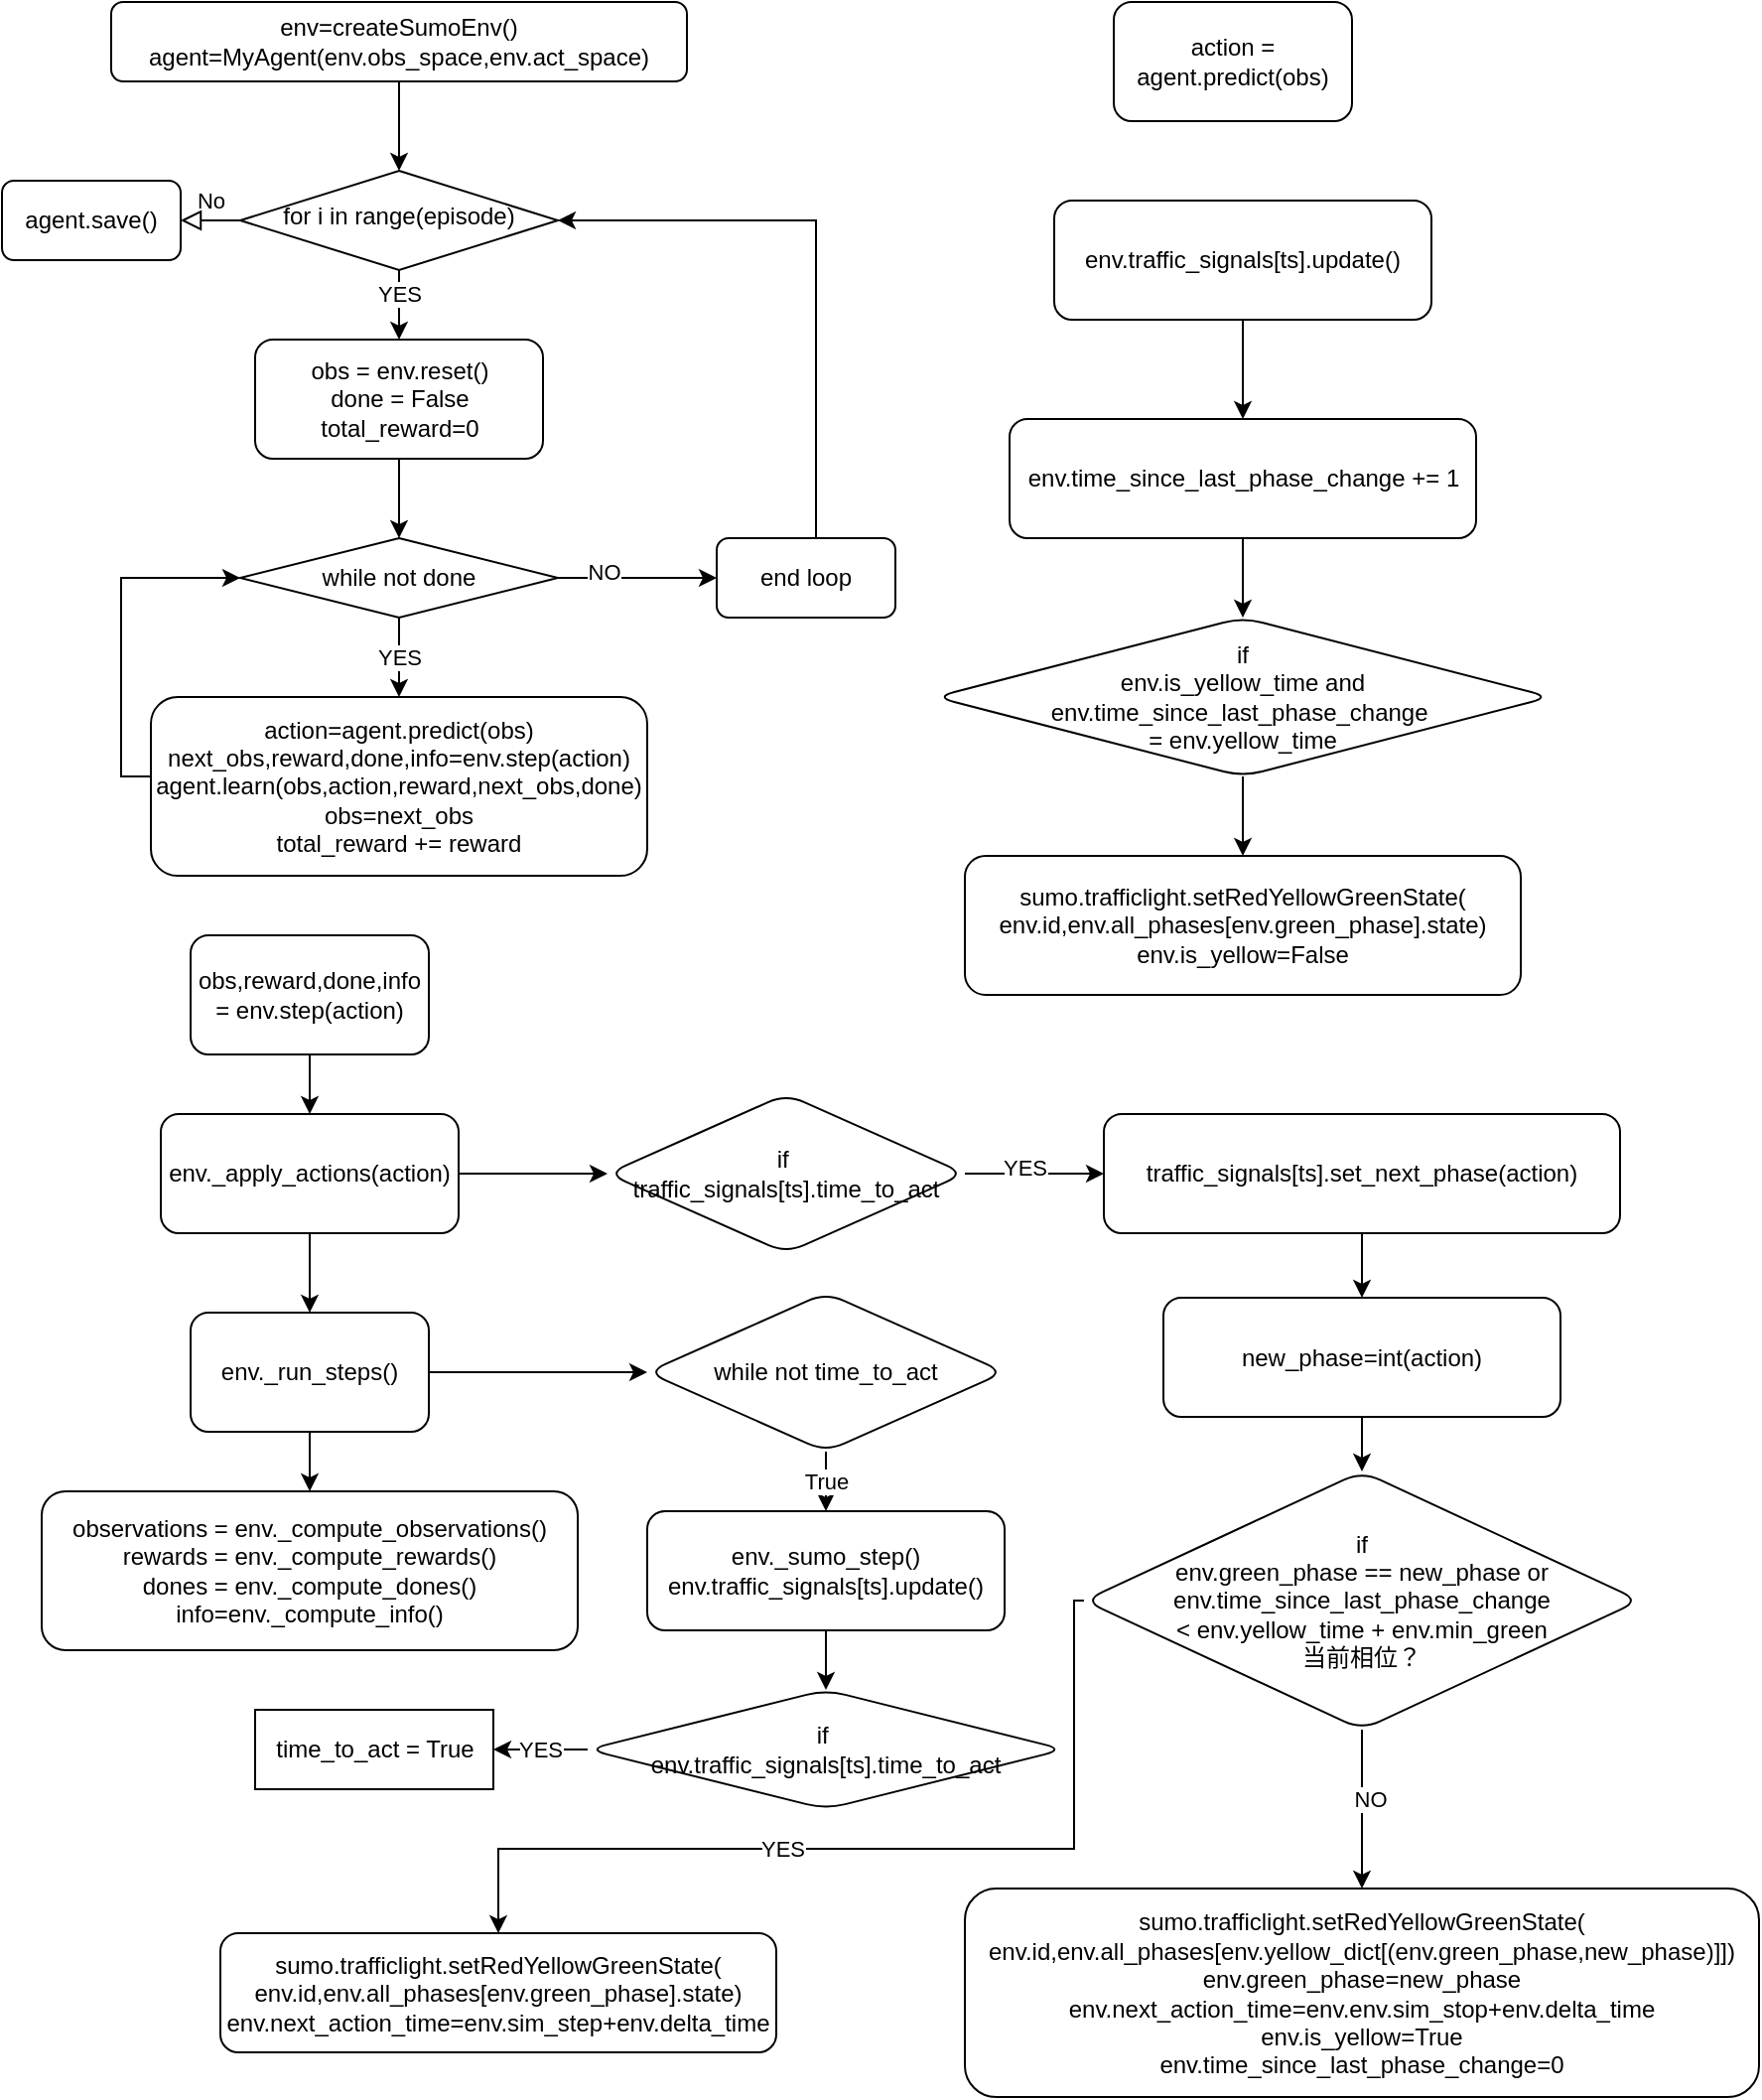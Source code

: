 <mxfile version="25.0.2">
  <diagram id="C5RBs43oDa-KdzZeNtuy" name="Page-1">
    <mxGraphModel dx="1041" dy="613" grid="1" gridSize="10" guides="1" tooltips="1" connect="1" arrows="1" fold="1" page="1" pageScale="1" pageWidth="827" pageHeight="1169" math="0" shadow="0">
      <root>
        <mxCell id="WIyWlLk6GJQsqaUBKTNV-0" />
        <mxCell id="WIyWlLk6GJQsqaUBKTNV-1" parent="WIyWlLk6GJQsqaUBKTNV-0" />
        <mxCell id="WIyWlLk6GJQsqaUBKTNV-5" value="No" style="edgeStyle=orthogonalEdgeStyle;rounded=0;html=1;jettySize=auto;orthogonalLoop=1;fontSize=11;endArrow=block;endFill=0;endSize=8;strokeWidth=1;shadow=0;labelBackgroundColor=none;" parent="WIyWlLk6GJQsqaUBKTNV-1" source="WIyWlLk6GJQsqaUBKTNV-6" target="WIyWlLk6GJQsqaUBKTNV-7" edge="1">
          <mxGeometry y="10" relative="1" as="geometry">
            <mxPoint as="offset" />
          </mxGeometry>
        </mxCell>
        <mxCell id="yOrsMwtDgCDL1MWCUsw5-3" value="" style="edgeStyle=orthogonalEdgeStyle;rounded=0;orthogonalLoop=1;jettySize=auto;html=1;" edge="1" parent="WIyWlLk6GJQsqaUBKTNV-1" source="WIyWlLk6GJQsqaUBKTNV-6" target="yOrsMwtDgCDL1MWCUsw5-2">
          <mxGeometry relative="1" as="geometry" />
        </mxCell>
        <mxCell id="yOrsMwtDgCDL1MWCUsw5-62" value="YES" style="edgeLabel;html=1;align=center;verticalAlign=middle;resizable=0;points=[];" vertex="1" connectable="0" parent="yOrsMwtDgCDL1MWCUsw5-3">
          <mxGeometry x="-0.467" relative="1" as="geometry">
            <mxPoint as="offset" />
          </mxGeometry>
        </mxCell>
        <mxCell id="WIyWlLk6GJQsqaUBKTNV-6" value="for i in range(episode)" style="rhombus;whiteSpace=wrap;html=1;shadow=0;fontFamily=Helvetica;fontSize=12;align=center;strokeWidth=1;spacing=6;spacingTop=-4;" parent="WIyWlLk6GJQsqaUBKTNV-1" vertex="1">
          <mxGeometry x="140" y="185" width="160" height="50" as="geometry" />
        </mxCell>
        <mxCell id="WIyWlLk6GJQsqaUBKTNV-7" value="agent.save()" style="rounded=1;whiteSpace=wrap;html=1;fontSize=12;glass=0;strokeWidth=1;shadow=0;" parent="WIyWlLk6GJQsqaUBKTNV-1" vertex="1">
          <mxGeometry x="20" y="190" width="90" height="40" as="geometry" />
        </mxCell>
        <mxCell id="yOrsMwtDgCDL1MWCUsw5-1" value="" style="edgeStyle=orthogonalEdgeStyle;rounded=0;orthogonalLoop=1;jettySize=auto;html=1;" edge="1" parent="WIyWlLk6GJQsqaUBKTNV-1" source="yOrsMwtDgCDL1MWCUsw5-0" target="WIyWlLk6GJQsqaUBKTNV-6">
          <mxGeometry relative="1" as="geometry" />
        </mxCell>
        <mxCell id="yOrsMwtDgCDL1MWCUsw5-0" value="env=createSumoEnv()&lt;div&gt;agent=MyAgent(env.obs_space,env.act_space)&lt;/div&gt;" style="rounded=1;whiteSpace=wrap;html=1;fontSize=12;glass=0;strokeWidth=1;shadow=0;" vertex="1" parent="WIyWlLk6GJQsqaUBKTNV-1">
          <mxGeometry x="75" y="100" width="290" height="40" as="geometry" />
        </mxCell>
        <mxCell id="yOrsMwtDgCDL1MWCUsw5-5" value="" style="edgeStyle=orthogonalEdgeStyle;rounded=0;orthogonalLoop=1;jettySize=auto;html=1;" edge="1" parent="WIyWlLk6GJQsqaUBKTNV-1" source="yOrsMwtDgCDL1MWCUsw5-2" target="yOrsMwtDgCDL1MWCUsw5-4">
          <mxGeometry relative="1" as="geometry" />
        </mxCell>
        <mxCell id="yOrsMwtDgCDL1MWCUsw5-2" value="obs = env.reset()&lt;div&gt;done = False&lt;/div&gt;&lt;div&gt;total_reward=0&lt;/div&gt;" style="rounded=1;whiteSpace=wrap;html=1;" vertex="1" parent="WIyWlLk6GJQsqaUBKTNV-1">
          <mxGeometry x="147.5" y="270" width="145" height="60" as="geometry" />
        </mxCell>
        <mxCell id="yOrsMwtDgCDL1MWCUsw5-8" value="YES" style="edgeStyle=orthogonalEdgeStyle;rounded=0;orthogonalLoop=1;jettySize=auto;html=1;" edge="1" parent="WIyWlLk6GJQsqaUBKTNV-1" source="yOrsMwtDgCDL1MWCUsw5-4" target="yOrsMwtDgCDL1MWCUsw5-7">
          <mxGeometry relative="1" as="geometry" />
        </mxCell>
        <mxCell id="yOrsMwtDgCDL1MWCUsw5-11" value="" style="edgeStyle=orthogonalEdgeStyle;rounded=0;orthogonalLoop=1;jettySize=auto;html=1;" edge="1" parent="WIyWlLk6GJQsqaUBKTNV-1" source="yOrsMwtDgCDL1MWCUsw5-4" target="yOrsMwtDgCDL1MWCUsw5-10">
          <mxGeometry relative="1" as="geometry" />
        </mxCell>
        <mxCell id="yOrsMwtDgCDL1MWCUsw5-61" value="NO" style="edgeLabel;html=1;align=center;verticalAlign=middle;resizable=0;points=[];" vertex="1" connectable="0" parent="yOrsMwtDgCDL1MWCUsw5-11">
          <mxGeometry x="-0.423" y="3" relative="1" as="geometry">
            <mxPoint as="offset" />
          </mxGeometry>
        </mxCell>
        <mxCell id="yOrsMwtDgCDL1MWCUsw5-4" value="while not done" style="rhombus;whiteSpace=wrap;html=1;" vertex="1" parent="WIyWlLk6GJQsqaUBKTNV-1">
          <mxGeometry x="140" y="370" width="160" height="40" as="geometry" />
        </mxCell>
        <mxCell id="yOrsMwtDgCDL1MWCUsw5-6" style="edgeStyle=orthogonalEdgeStyle;rounded=0;orthogonalLoop=1;jettySize=auto;html=1;exitX=0.5;exitY=1;exitDx=0;exitDy=0;" edge="1" parent="WIyWlLk6GJQsqaUBKTNV-1" source="yOrsMwtDgCDL1MWCUsw5-4" target="yOrsMwtDgCDL1MWCUsw5-4">
          <mxGeometry relative="1" as="geometry" />
        </mxCell>
        <mxCell id="yOrsMwtDgCDL1MWCUsw5-9" style="edgeStyle=orthogonalEdgeStyle;rounded=0;orthogonalLoop=1;jettySize=auto;html=1;entryX=0;entryY=0.5;entryDx=0;entryDy=0;" edge="1" parent="WIyWlLk6GJQsqaUBKTNV-1" source="yOrsMwtDgCDL1MWCUsw5-7" target="yOrsMwtDgCDL1MWCUsw5-4">
          <mxGeometry relative="1" as="geometry">
            <Array as="points">
              <mxPoint x="80" y="490" />
              <mxPoint x="80" y="390" />
            </Array>
          </mxGeometry>
        </mxCell>
        <mxCell id="yOrsMwtDgCDL1MWCUsw5-7" value="action=agent.predict(obs)&lt;div&gt;next_obs,reward,done,info=env.step(action)&lt;/div&gt;&lt;div&gt;agent.learn(obs,action,reward,next_obs,done)&lt;/div&gt;&lt;div&gt;obs=next_obs&lt;/div&gt;&lt;div&gt;total_reward += reward&lt;/div&gt;" style="rounded=1;whiteSpace=wrap;html=1;" vertex="1" parent="WIyWlLk6GJQsqaUBKTNV-1">
          <mxGeometry x="95" y="450" width="250" height="90" as="geometry" />
        </mxCell>
        <mxCell id="yOrsMwtDgCDL1MWCUsw5-12" style="edgeStyle=orthogonalEdgeStyle;rounded=0;orthogonalLoop=1;jettySize=auto;html=1;entryX=1;entryY=0.5;entryDx=0;entryDy=0;" edge="1" parent="WIyWlLk6GJQsqaUBKTNV-1" source="yOrsMwtDgCDL1MWCUsw5-10" target="WIyWlLk6GJQsqaUBKTNV-6">
          <mxGeometry relative="1" as="geometry">
            <Array as="points">
              <mxPoint x="430" y="210" />
            </Array>
          </mxGeometry>
        </mxCell>
        <mxCell id="yOrsMwtDgCDL1MWCUsw5-10" value="end loop" style="rounded=1;whiteSpace=wrap;html=1;fontSize=12;glass=0;strokeWidth=1;shadow=0;" vertex="1" parent="WIyWlLk6GJQsqaUBKTNV-1">
          <mxGeometry x="380" y="370" width="90" height="40" as="geometry" />
        </mxCell>
        <mxCell id="yOrsMwtDgCDL1MWCUsw5-15" value="action = agent.predict(obs)" style="rounded=1;whiteSpace=wrap;html=1;" vertex="1" parent="WIyWlLk6GJQsqaUBKTNV-1">
          <mxGeometry x="580" y="100" width="120" height="60" as="geometry" />
        </mxCell>
        <mxCell id="yOrsMwtDgCDL1MWCUsw5-18" value="" style="edgeStyle=orthogonalEdgeStyle;rounded=0;orthogonalLoop=1;jettySize=auto;html=1;" edge="1" parent="WIyWlLk6GJQsqaUBKTNV-1" source="yOrsMwtDgCDL1MWCUsw5-16" target="yOrsMwtDgCDL1MWCUsw5-17">
          <mxGeometry relative="1" as="geometry" />
        </mxCell>
        <mxCell id="yOrsMwtDgCDL1MWCUsw5-16" value="obs,reward,done,info = env.step(action)" style="rounded=1;whiteSpace=wrap;html=1;" vertex="1" parent="WIyWlLk6GJQsqaUBKTNV-1">
          <mxGeometry x="115" y="570" width="120" height="60" as="geometry" />
        </mxCell>
        <mxCell id="yOrsMwtDgCDL1MWCUsw5-20" value="" style="edgeStyle=orthogonalEdgeStyle;rounded=0;orthogonalLoop=1;jettySize=auto;html=1;" edge="1" parent="WIyWlLk6GJQsqaUBKTNV-1" source="yOrsMwtDgCDL1MWCUsw5-17" target="yOrsMwtDgCDL1MWCUsw5-19">
          <mxGeometry relative="1" as="geometry" />
        </mxCell>
        <mxCell id="yOrsMwtDgCDL1MWCUsw5-31" value="" style="edgeStyle=orthogonalEdgeStyle;rounded=0;orthogonalLoop=1;jettySize=auto;html=1;" edge="1" parent="WIyWlLk6GJQsqaUBKTNV-1" source="yOrsMwtDgCDL1MWCUsw5-17" target="yOrsMwtDgCDL1MWCUsw5-30">
          <mxGeometry relative="1" as="geometry" />
        </mxCell>
        <mxCell id="yOrsMwtDgCDL1MWCUsw5-17" value="env._apply_actions(action)" style="rounded=1;whiteSpace=wrap;html=1;" vertex="1" parent="WIyWlLk6GJQsqaUBKTNV-1">
          <mxGeometry x="100" y="660" width="150" height="60" as="geometry" />
        </mxCell>
        <mxCell id="yOrsMwtDgCDL1MWCUsw5-22" value="" style="edgeStyle=orthogonalEdgeStyle;rounded=0;orthogonalLoop=1;jettySize=auto;html=1;" edge="1" parent="WIyWlLk6GJQsqaUBKTNV-1" source="yOrsMwtDgCDL1MWCUsw5-19" target="yOrsMwtDgCDL1MWCUsw5-21">
          <mxGeometry relative="1" as="geometry" />
        </mxCell>
        <mxCell id="yOrsMwtDgCDL1MWCUsw5-37" value="" style="edgeStyle=orthogonalEdgeStyle;rounded=0;orthogonalLoop=1;jettySize=auto;html=1;" edge="1" parent="WIyWlLk6GJQsqaUBKTNV-1" source="yOrsMwtDgCDL1MWCUsw5-19" target="yOrsMwtDgCDL1MWCUsw5-36">
          <mxGeometry relative="1" as="geometry" />
        </mxCell>
        <mxCell id="yOrsMwtDgCDL1MWCUsw5-19" value="env._run_steps()" style="rounded=1;whiteSpace=wrap;html=1;" vertex="1" parent="WIyWlLk6GJQsqaUBKTNV-1">
          <mxGeometry x="115" y="760" width="120" height="60" as="geometry" />
        </mxCell>
        <mxCell id="yOrsMwtDgCDL1MWCUsw5-21" value="observations = env._compute_observations()&lt;div&gt;rewards = env._compute_rewards()&lt;/div&gt;&lt;div&gt;dones = env._compute_dones()&lt;/div&gt;&lt;div&gt;info=env._compute_info()&lt;/div&gt;" style="rounded=1;whiteSpace=wrap;html=1;" vertex="1" parent="WIyWlLk6GJQsqaUBKTNV-1">
          <mxGeometry x="40" y="850" width="270" height="80" as="geometry" />
        </mxCell>
        <mxCell id="yOrsMwtDgCDL1MWCUsw5-44" value="" style="edgeStyle=orthogonalEdgeStyle;rounded=0;orthogonalLoop=1;jettySize=auto;html=1;" edge="1" parent="WIyWlLk6GJQsqaUBKTNV-1" source="yOrsMwtDgCDL1MWCUsw5-23" target="yOrsMwtDgCDL1MWCUsw5-43">
          <mxGeometry relative="1" as="geometry" />
        </mxCell>
        <mxCell id="yOrsMwtDgCDL1MWCUsw5-23" value="&lt;div&gt;traffic_signals[ts].set_next_phase(action)&lt;/div&gt;" style="rounded=1;whiteSpace=wrap;html=1;" vertex="1" parent="WIyWlLk6GJQsqaUBKTNV-1">
          <mxGeometry x="575" y="660" width="260" height="60" as="geometry" />
        </mxCell>
        <mxCell id="yOrsMwtDgCDL1MWCUsw5-41" value="" style="edgeStyle=orthogonalEdgeStyle;rounded=0;orthogonalLoop=1;jettySize=auto;html=1;" edge="1" parent="WIyWlLk6GJQsqaUBKTNV-1" source="yOrsMwtDgCDL1MWCUsw5-26" target="yOrsMwtDgCDL1MWCUsw5-40">
          <mxGeometry relative="1" as="geometry" />
        </mxCell>
        <mxCell id="yOrsMwtDgCDL1MWCUsw5-26" value="env._sumo_step()&lt;div&gt;env.traffic_signals[ts].update()&lt;/div&gt;" style="rounded=1;whiteSpace=wrap;html=1;" vertex="1" parent="WIyWlLk6GJQsqaUBKTNV-1">
          <mxGeometry x="345" y="860" width="180" height="60" as="geometry" />
        </mxCell>
        <mxCell id="yOrsMwtDgCDL1MWCUsw5-32" style="edgeStyle=orthogonalEdgeStyle;rounded=0;orthogonalLoop=1;jettySize=auto;html=1;entryX=0;entryY=0.5;entryDx=0;entryDy=0;" edge="1" parent="WIyWlLk6GJQsqaUBKTNV-1" source="yOrsMwtDgCDL1MWCUsw5-30" target="yOrsMwtDgCDL1MWCUsw5-23">
          <mxGeometry relative="1" as="geometry" />
        </mxCell>
        <mxCell id="yOrsMwtDgCDL1MWCUsw5-53" value="YES" style="edgeLabel;html=1;align=center;verticalAlign=middle;resizable=0;points=[];" vertex="1" connectable="0" parent="yOrsMwtDgCDL1MWCUsw5-32">
          <mxGeometry x="-0.143" y="3" relative="1" as="geometry">
            <mxPoint as="offset" />
          </mxGeometry>
        </mxCell>
        <mxCell id="yOrsMwtDgCDL1MWCUsw5-30" value="if&amp;nbsp;&lt;div&gt;traffic_signals[ts].time_to_act&lt;/div&gt;" style="rhombus;whiteSpace=wrap;html=1;rounded=1;" vertex="1" parent="WIyWlLk6GJQsqaUBKTNV-1">
          <mxGeometry x="325" y="650" width="180" height="80" as="geometry" />
        </mxCell>
        <mxCell id="yOrsMwtDgCDL1MWCUsw5-34" value="time_to_act = True" style="whiteSpace=wrap;html=1;" vertex="1" parent="WIyWlLk6GJQsqaUBKTNV-1">
          <mxGeometry x="147.5" y="960" width="120" height="40" as="geometry" />
        </mxCell>
        <mxCell id="yOrsMwtDgCDL1MWCUsw5-38" value="True" style="edgeStyle=orthogonalEdgeStyle;rounded=0;orthogonalLoop=1;jettySize=auto;html=1;" edge="1" parent="WIyWlLk6GJQsqaUBKTNV-1" source="yOrsMwtDgCDL1MWCUsw5-36" target="yOrsMwtDgCDL1MWCUsw5-26">
          <mxGeometry relative="1" as="geometry" />
        </mxCell>
        <mxCell id="yOrsMwtDgCDL1MWCUsw5-36" value="while not time_to_act" style="rhombus;whiteSpace=wrap;html=1;rounded=1;" vertex="1" parent="WIyWlLk6GJQsqaUBKTNV-1">
          <mxGeometry x="345" y="750" width="180" height="80" as="geometry" />
        </mxCell>
        <mxCell id="yOrsMwtDgCDL1MWCUsw5-42" value="YES" style="edgeStyle=orthogonalEdgeStyle;rounded=0;orthogonalLoop=1;jettySize=auto;html=1;" edge="1" parent="WIyWlLk6GJQsqaUBKTNV-1" source="yOrsMwtDgCDL1MWCUsw5-40" target="yOrsMwtDgCDL1MWCUsw5-34">
          <mxGeometry relative="1" as="geometry" />
        </mxCell>
        <mxCell id="yOrsMwtDgCDL1MWCUsw5-40" value="if&amp;nbsp;&lt;div&gt;env.traffic_signals[ts].time_to_act&lt;/div&gt;" style="rhombus;whiteSpace=wrap;html=1;rounded=1;" vertex="1" parent="WIyWlLk6GJQsqaUBKTNV-1">
          <mxGeometry x="315" y="950" width="240" height="60" as="geometry" />
        </mxCell>
        <mxCell id="yOrsMwtDgCDL1MWCUsw5-46" value="" style="edgeStyle=orthogonalEdgeStyle;rounded=0;orthogonalLoop=1;jettySize=auto;html=1;" edge="1" parent="WIyWlLk6GJQsqaUBKTNV-1" source="yOrsMwtDgCDL1MWCUsw5-43" target="yOrsMwtDgCDL1MWCUsw5-45">
          <mxGeometry relative="1" as="geometry" />
        </mxCell>
        <mxCell id="yOrsMwtDgCDL1MWCUsw5-43" value="new_phase=int(action)" style="whiteSpace=wrap;html=1;rounded=1;" vertex="1" parent="WIyWlLk6GJQsqaUBKTNV-1">
          <mxGeometry x="605" y="752.5" width="200" height="60" as="geometry" />
        </mxCell>
        <mxCell id="yOrsMwtDgCDL1MWCUsw5-48" value="" style="edgeStyle=orthogonalEdgeStyle;rounded=0;orthogonalLoop=1;jettySize=auto;html=1;" edge="1" parent="WIyWlLk6GJQsqaUBKTNV-1" source="yOrsMwtDgCDL1MWCUsw5-45" target="yOrsMwtDgCDL1MWCUsw5-47">
          <mxGeometry relative="1" as="geometry">
            <Array as="points">
              <mxPoint x="560" y="905" />
              <mxPoint x="560" y="1030" />
              <mxPoint x="270" y="1030" />
            </Array>
          </mxGeometry>
        </mxCell>
        <mxCell id="yOrsMwtDgCDL1MWCUsw5-51" value="YES" style="edgeLabel;html=1;align=center;verticalAlign=middle;resizable=0;points=[];" vertex="1" connectable="0" parent="yOrsMwtDgCDL1MWCUsw5-48">
          <mxGeometry x="0.2" relative="1" as="geometry">
            <mxPoint as="offset" />
          </mxGeometry>
        </mxCell>
        <mxCell id="yOrsMwtDgCDL1MWCUsw5-50" value="" style="edgeStyle=orthogonalEdgeStyle;rounded=0;orthogonalLoop=1;jettySize=auto;html=1;" edge="1" parent="WIyWlLk6GJQsqaUBKTNV-1" source="yOrsMwtDgCDL1MWCUsw5-45" target="yOrsMwtDgCDL1MWCUsw5-49">
          <mxGeometry relative="1" as="geometry" />
        </mxCell>
        <mxCell id="yOrsMwtDgCDL1MWCUsw5-52" value="NO" style="edgeLabel;html=1;align=center;verticalAlign=middle;resizable=0;points=[];" vertex="1" connectable="0" parent="yOrsMwtDgCDL1MWCUsw5-50">
          <mxGeometry x="-0.12" y="4" relative="1" as="geometry">
            <mxPoint as="offset" />
          </mxGeometry>
        </mxCell>
        <mxCell id="yOrsMwtDgCDL1MWCUsw5-45" value="&lt;div&gt;if&lt;/div&gt;env.green_phase == new_phase or&lt;div&gt;env.time_since_last_phase_change&lt;/div&gt;&lt;div&gt;&amp;lt; env.yellow_time + env.min_green&lt;/div&gt;&lt;div&gt;当前相位？&lt;/div&gt;" style="rhombus;whiteSpace=wrap;html=1;rounded=1;" vertex="1" parent="WIyWlLk6GJQsqaUBKTNV-1">
          <mxGeometry x="565" y="840" width="280" height="130" as="geometry" />
        </mxCell>
        <mxCell id="yOrsMwtDgCDL1MWCUsw5-47" value="sumo.trafficlight.setRedYellowGreenState(&lt;div&gt;env.id,env.all_phases[env.green_phase].state)&lt;/div&gt;&lt;div&gt;env.next_action_time=env.sim_step+env.delta_time&lt;/div&gt;" style="whiteSpace=wrap;html=1;rounded=1;" vertex="1" parent="WIyWlLk6GJQsqaUBKTNV-1">
          <mxGeometry x="130" y="1072.5" width="280" height="60" as="geometry" />
        </mxCell>
        <mxCell id="yOrsMwtDgCDL1MWCUsw5-49" value="sumo.trafficlight.setRedYellowGreenState(&lt;div&gt;env.id,env.all_phases[env.yellow_dict[(env.green_phase,new_phase)]])&lt;/div&gt;&lt;div&gt;env.green_phase=new_phase&lt;/div&gt;&lt;div&gt;env.next_action_time=env.env.sim_stop+env.delta_time&lt;/div&gt;&lt;div&gt;env.is_yellow=True&lt;/div&gt;&lt;div&gt;env.time_since_last_phase_change=0&lt;/div&gt;" style="whiteSpace=wrap;html=1;rounded=1;" vertex="1" parent="WIyWlLk6GJQsqaUBKTNV-1">
          <mxGeometry x="505" y="1050" width="400" height="105" as="geometry" />
        </mxCell>
        <mxCell id="yOrsMwtDgCDL1MWCUsw5-56" value="" style="edgeStyle=orthogonalEdgeStyle;rounded=0;orthogonalLoop=1;jettySize=auto;html=1;" edge="1" parent="WIyWlLk6GJQsqaUBKTNV-1" source="yOrsMwtDgCDL1MWCUsw5-54" target="yOrsMwtDgCDL1MWCUsw5-55">
          <mxGeometry relative="1" as="geometry" />
        </mxCell>
        <mxCell id="yOrsMwtDgCDL1MWCUsw5-54" value="env.traffic_signals[ts].update()" style="rounded=1;whiteSpace=wrap;html=1;" vertex="1" parent="WIyWlLk6GJQsqaUBKTNV-1">
          <mxGeometry x="550" y="200" width="190" height="60" as="geometry" />
        </mxCell>
        <mxCell id="yOrsMwtDgCDL1MWCUsw5-58" value="" style="edgeStyle=orthogonalEdgeStyle;rounded=0;orthogonalLoop=1;jettySize=auto;html=1;" edge="1" parent="WIyWlLk6GJQsqaUBKTNV-1" source="yOrsMwtDgCDL1MWCUsw5-55" target="yOrsMwtDgCDL1MWCUsw5-57">
          <mxGeometry relative="1" as="geometry" />
        </mxCell>
        <mxCell id="yOrsMwtDgCDL1MWCUsw5-55" value="env.time_since_last_phase_change += 1" style="whiteSpace=wrap;html=1;rounded=1;" vertex="1" parent="WIyWlLk6GJQsqaUBKTNV-1">
          <mxGeometry x="527.5" y="310" width="235" height="60" as="geometry" />
        </mxCell>
        <mxCell id="yOrsMwtDgCDL1MWCUsw5-60" value="" style="edgeStyle=orthogonalEdgeStyle;rounded=0;orthogonalLoop=1;jettySize=auto;html=1;" edge="1" parent="WIyWlLk6GJQsqaUBKTNV-1" source="yOrsMwtDgCDL1MWCUsw5-57" target="yOrsMwtDgCDL1MWCUsw5-59">
          <mxGeometry relative="1" as="geometry" />
        </mxCell>
        <mxCell id="yOrsMwtDgCDL1MWCUsw5-57" value="if&lt;div&gt;env.is_yellow_time and&lt;/div&gt;&lt;div&gt;env.time_since_last_phase_change&amp;nbsp;&lt;/div&gt;&lt;div&gt;= env.yellow_time&lt;/div&gt;" style="rhombus;whiteSpace=wrap;html=1;rounded=1;" vertex="1" parent="WIyWlLk6GJQsqaUBKTNV-1">
          <mxGeometry x="490" y="410" width="310" height="80" as="geometry" />
        </mxCell>
        <mxCell id="yOrsMwtDgCDL1MWCUsw5-59" value="sumo.trafficlight.setRedYellowGreenState(&lt;div&gt;env.id,env.all_phases[env.green_phase].state&lt;span style=&quot;background-color: initial;&quot;&gt;)&lt;/span&gt;&lt;/div&gt;&lt;div&gt;&lt;span style=&quot;background-color: initial;&quot;&gt;env.is_yellow=False&lt;/span&gt;&lt;/div&gt;" style="whiteSpace=wrap;html=1;rounded=1;" vertex="1" parent="WIyWlLk6GJQsqaUBKTNV-1">
          <mxGeometry x="505" y="530" width="280" height="70" as="geometry" />
        </mxCell>
      </root>
    </mxGraphModel>
  </diagram>
</mxfile>
